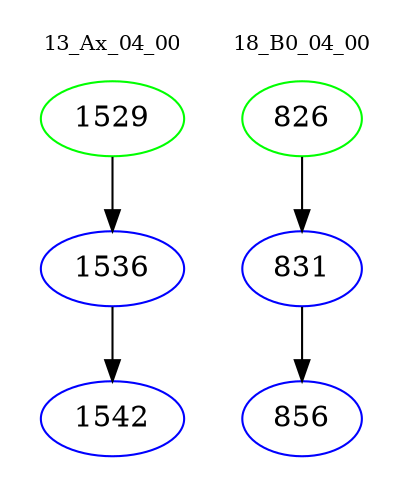 digraph{
subgraph cluster_0 {
color = white
label = "13_Ax_04_00";
fontsize=10;
T0_1529 [label="1529", color="green"]
T0_1529 -> T0_1536 [color="black"]
T0_1536 [label="1536", color="blue"]
T0_1536 -> T0_1542 [color="black"]
T0_1542 [label="1542", color="blue"]
}
subgraph cluster_1 {
color = white
label = "18_B0_04_00";
fontsize=10;
T1_826 [label="826", color="green"]
T1_826 -> T1_831 [color="black"]
T1_831 [label="831", color="blue"]
T1_831 -> T1_856 [color="black"]
T1_856 [label="856", color="blue"]
}
}
